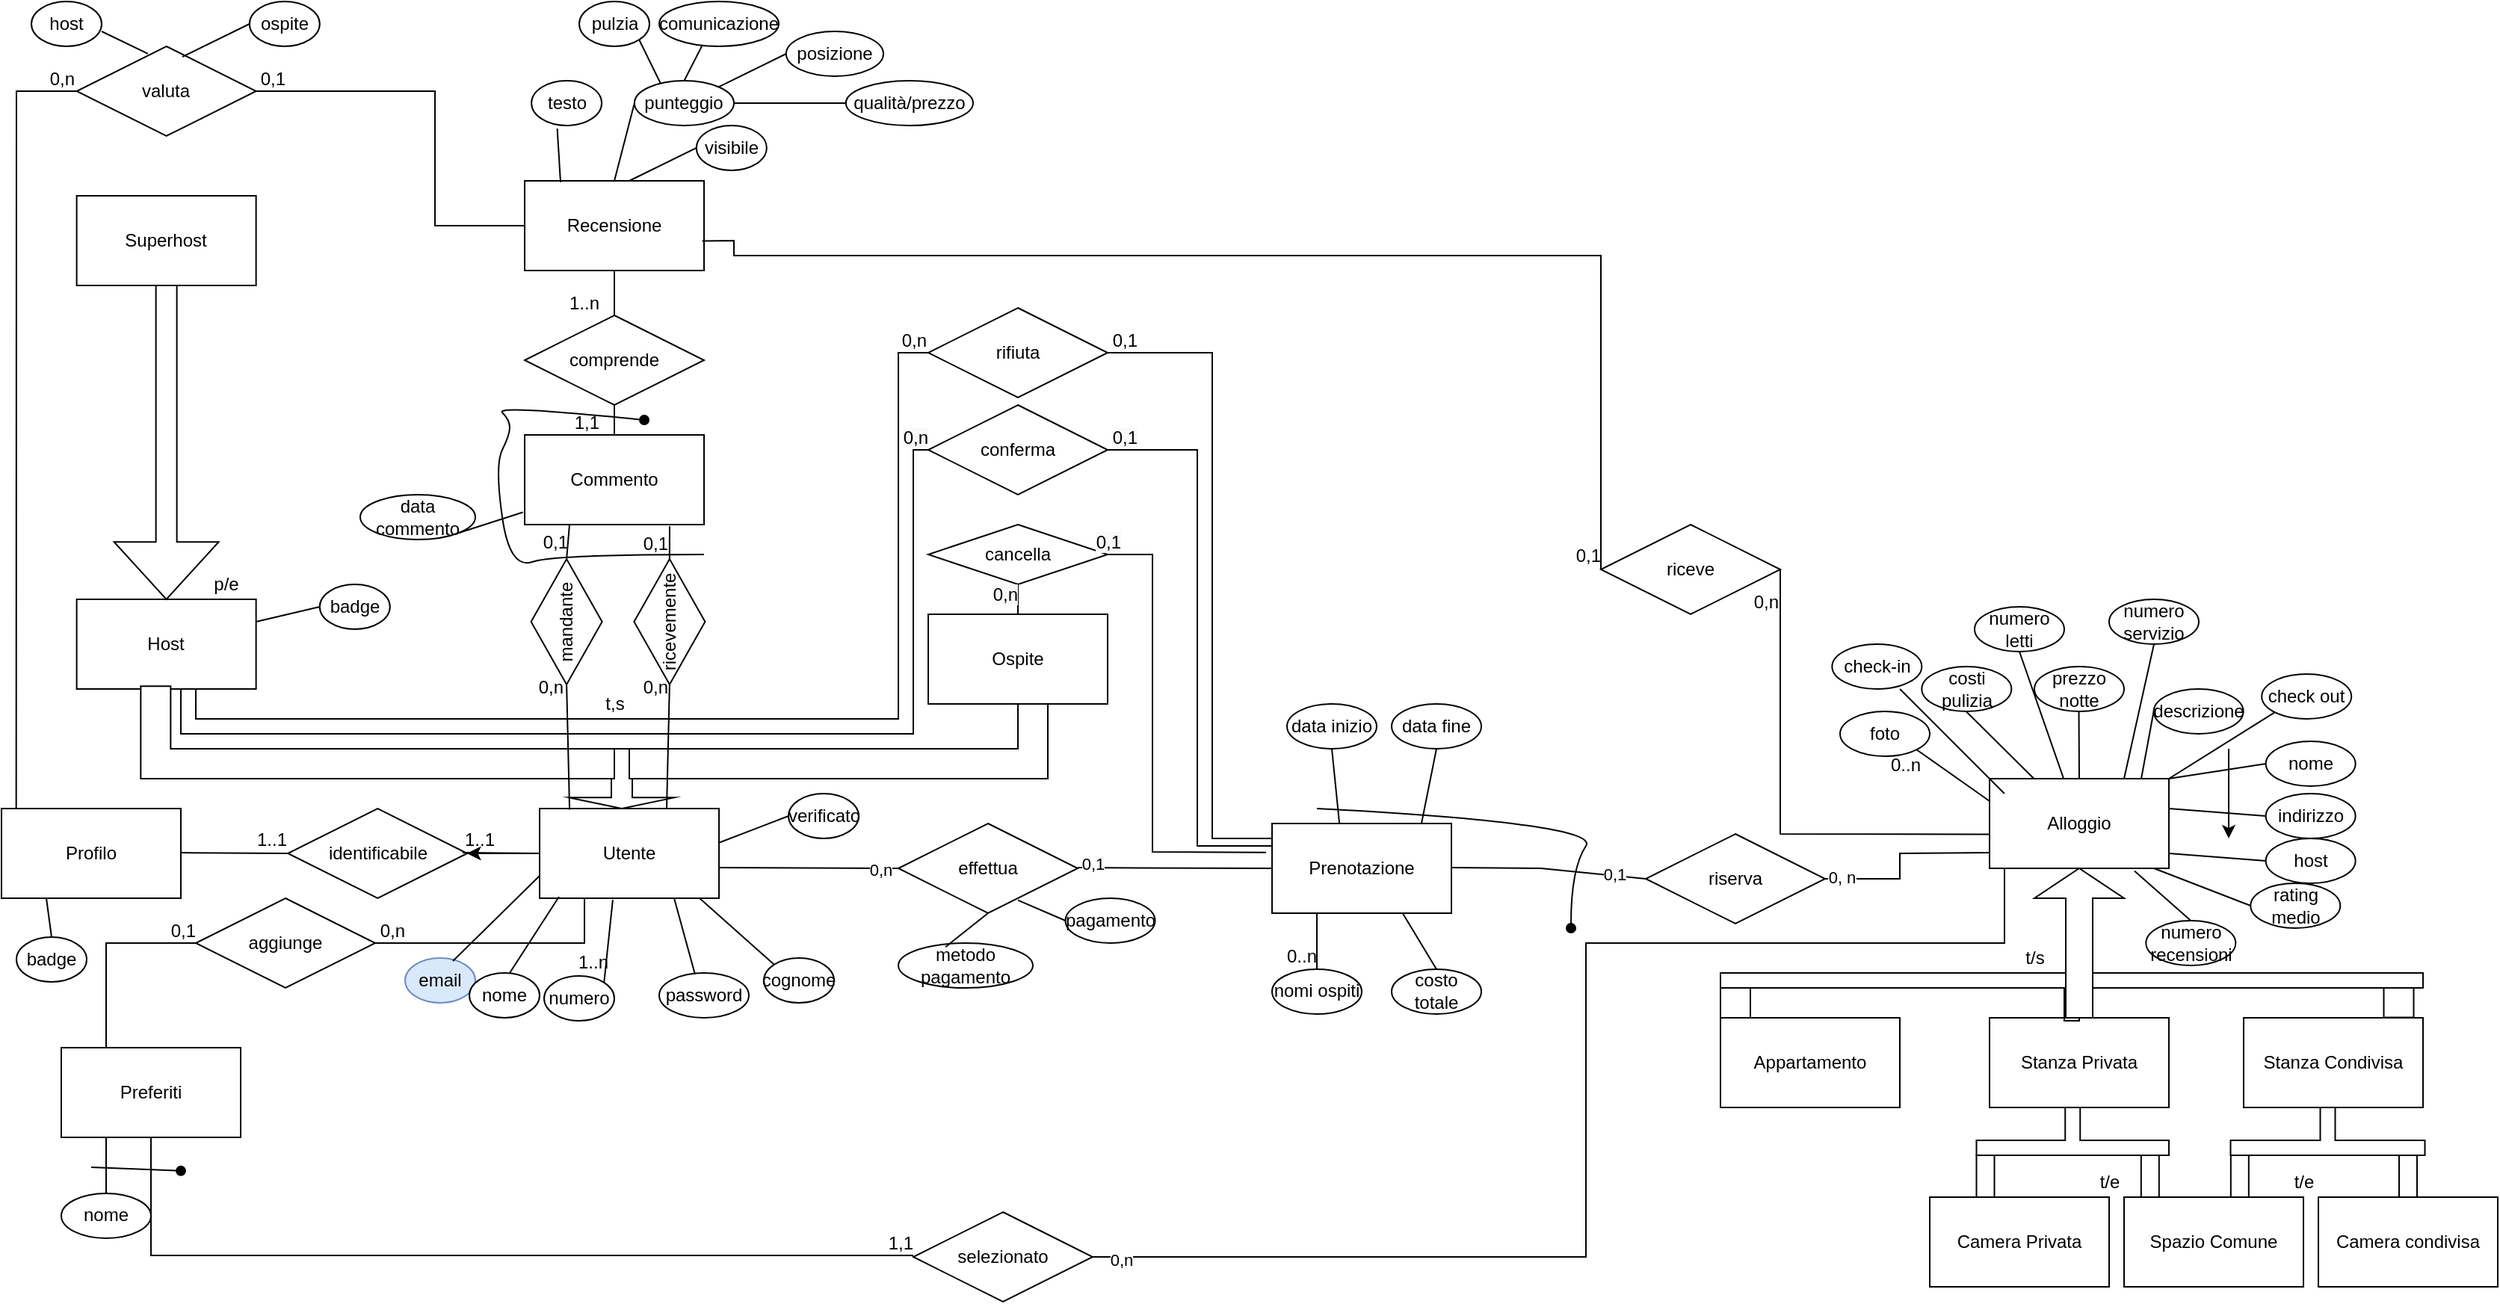 <mxfile version="20.5.3" type="device"><diagram id="R2lEEEUBdFMjLlhIrx00" name="Page-1"><mxGraphModel dx="1554" dy="870" grid="1" gridSize="10" guides="1" tooltips="1" connect="1" arrows="1" fold="1" page="1" pageScale="1" pageWidth="850" pageHeight="1100" math="0" shadow="0" extFonts="Permanent Marker^https://fonts.googleapis.com/css?family=Permanent+Marker"><root><mxCell id="0"/><mxCell id="1" parent="0"/><mxCell id="AVyPvcWmfiNODIjCDEgU-160" value="aggiunge" style="shape=rhombus;perimeter=rhombusPerimeter;whiteSpace=wrap;html=1;align=center;" parent="1" vertex="1"><mxGeometry x="150" y="820" width="120" height="60" as="geometry"/></mxCell><mxCell id="AVyPvcWmfiNODIjCDEgU-39" value="" style="rounded=0;whiteSpace=wrap;html=1;rotation=90;" parent="1" vertex="1"><mxGeometry x="1610" y="876" width="27.5" height="20" as="geometry"/></mxCell><mxCell id="AVyPvcWmfiNODIjCDEgU-11" value="Alloggio" style="rounded=0;whiteSpace=wrap;html=1;" parent="1" vertex="1"><mxGeometry x="1350.0" y="740" width="120" height="60" as="geometry"/></mxCell><mxCell id="AVyPvcWmfiNODIjCDEgU-12" value="Host" style="rounded=0;whiteSpace=wrap;html=1;" parent="1" vertex="1"><mxGeometry x="70.31" y="620" width="120" height="60" as="geometry"/></mxCell><mxCell id="AVyPvcWmfiNODIjCDEgU-14" value="Ospite" style="rounded=0;whiteSpace=wrap;html=1;" parent="1" vertex="1"><mxGeometry x="640" y="630" width="120" height="60" as="geometry"/></mxCell><mxCell id="AVyPvcWmfiNODIjCDEgU-16" value="" style="shape=singleArrow;direction=north;whiteSpace=wrap;html=1;arrowWidth=0.2;arrowSize=0.183;rotation=-180;" parent="1" vertex="1"><mxGeometry x="400" y="720" width="70" height="40" as="geometry"/></mxCell><mxCell id="AVyPvcWmfiNODIjCDEgU-88" value="" style="edgeStyle=orthogonalEdgeStyle;rounded=0;orthogonalLoop=1;jettySize=auto;html=1;" parent="1" source="AVyPvcWmfiNODIjCDEgU-17" target="AVyPvcWmfiNODIjCDEgU-80" edge="1"><mxGeometry relative="1" as="geometry"/></mxCell><mxCell id="AVyPvcWmfiNODIjCDEgU-163" value="" style="edgeStyle=orthogonalEdgeStyle;rounded=0;orthogonalLoop=1;jettySize=auto;html=1;" parent="1" source="AVyPvcWmfiNODIjCDEgU-17" target="AVyPvcWmfiNODIjCDEgU-80" edge="1"><mxGeometry relative="1" as="geometry"/></mxCell><mxCell id="AVyPvcWmfiNODIjCDEgU-17" value="Utente" style="rounded=0;whiteSpace=wrap;html=1;" parent="1" vertex="1"><mxGeometry x="380" y="760" width="120" height="60" as="geometry"/></mxCell><mxCell id="AVyPvcWmfiNODIjCDEgU-19" value="Prenotazione" style="rounded=0;whiteSpace=wrap;html=1;" parent="1" vertex="1"><mxGeometry x="870" y="770" width="120" height="60" as="geometry"/></mxCell><mxCell id="AVyPvcWmfiNODIjCDEgU-21" value="Recensione" style="rounded=0;whiteSpace=wrap;html=1;" parent="1" vertex="1"><mxGeometry x="370" y="340" width="120" height="60" as="geometry"/></mxCell><mxCell id="AVyPvcWmfiNODIjCDEgU-22" value="" style="shape=corner;whiteSpace=wrap;html=1;rotation=-90;" parent="1" vertex="1"><mxGeometry x="240.64" y="550.65" width="61.88" height="316.83" as="geometry"/></mxCell><mxCell id="AVyPvcWmfiNODIjCDEgU-24" value="" style="shape=corner;whiteSpace=wrap;html=1;rotation=-180;" parent="1" vertex="1"><mxGeometry x="440" y="690" width="280" height="50" as="geometry"/></mxCell><mxCell id="AVyPvcWmfiNODIjCDEgU-26" value="Preferiti" style="rounded=0;whiteSpace=wrap;html=1;" parent="1" vertex="1"><mxGeometry x="60" y="920" width="120" height="60" as="geometry"/></mxCell><mxCell id="AVyPvcWmfiNODIjCDEgU-27" value="Profilo" style="rounded=0;whiteSpace=wrap;html=1;" parent="1" vertex="1"><mxGeometry x="20.0" y="760" width="120" height="60" as="geometry"/></mxCell><mxCell id="AVyPvcWmfiNODIjCDEgU-28" value="Appartamento" style="rounded=0;whiteSpace=wrap;html=1;" parent="1" vertex="1"><mxGeometry x="1170" y="900" width="120" height="60" as="geometry"/></mxCell><mxCell id="AVyPvcWmfiNODIjCDEgU-29" value="Stanza Privata" style="rounded=0;whiteSpace=wrap;html=1;" parent="1" vertex="1"><mxGeometry x="1350.0" y="900" width="120" height="60" as="geometry"/></mxCell><mxCell id="AVyPvcWmfiNODIjCDEgU-30" value="Stanza Condivisa" style="rounded=0;whiteSpace=wrap;html=1;" parent="1" vertex="1"><mxGeometry x="1520" y="900" width="120" height="60" as="geometry"/></mxCell><mxCell id="AVyPvcWmfiNODIjCDEgU-35" value="" style="shape=tee;whiteSpace=wrap;html=1;dx=10;dy=10;rotation=0;" parent="1" vertex="1"><mxGeometry x="1170" y="870" width="470" height="32" as="geometry"/></mxCell><mxCell id="AVyPvcWmfiNODIjCDEgU-37" value="" style="shape=singleArrow;direction=south;whiteSpace=wrap;html=1;rotation=-180;" parent="1" vertex="1"><mxGeometry x="1380" y="800" width="60" height="100" as="geometry"/></mxCell><mxCell id="AVyPvcWmfiNODIjCDEgU-38" value="" style="rounded=0;whiteSpace=wrap;html=1;rotation=90;" parent="1" vertex="1"><mxGeometry x="1170" y="880" width="20" height="20" as="geometry"/></mxCell><mxCell id="AVyPvcWmfiNODIjCDEgU-41" value="Superhost" style="rounded=0;whiteSpace=wrap;html=1;" parent="1" vertex="1"><mxGeometry x="70.31" y="350" width="120" height="60" as="geometry"/></mxCell><mxCell id="AVyPvcWmfiNODIjCDEgU-47" value="email" style="ellipse;whiteSpace=wrap;html=1;align=center;fillColor=#dae8fc;strokeColor=#6c8ebf;" parent="1" vertex="1"><mxGeometry x="290" y="860" width="47" height="30" as="geometry"/></mxCell><mxCell id="AVyPvcWmfiNODIjCDEgU-48" value="nome" style="ellipse;whiteSpace=wrap;html=1;align=center;" parent="1" vertex="1"><mxGeometry x="333" y="870" width="47" height="30" as="geometry"/></mxCell><mxCell id="AVyPvcWmfiNODIjCDEgU-49" value="cognome" style="ellipse;whiteSpace=wrap;html=1;align=center;" parent="1" vertex="1"><mxGeometry x="530" y="860" width="47" height="30" as="geometry"/></mxCell><mxCell id="AVyPvcWmfiNODIjCDEgU-50" value="password" style="ellipse;whiteSpace=wrap;html=1;align=center;" parent="1" vertex="1"><mxGeometry x="460" y="870" width="60" height="30" as="geometry"/></mxCell><mxCell id="AVyPvcWmfiNODIjCDEgU-51" value="" style="endArrow=none;html=1;rounded=0;dashPattern=1 2;exitX=0.408;exitY=1.017;exitDx=0;exitDy=0;entryX=1;entryY=0;entryDx=0;entryDy=0;exitPerimeter=0;" parent="1" source="AVyPvcWmfiNODIjCDEgU-17" target="AVyPvcWmfiNODIjCDEgU-53" edge="1"><mxGeometry relative="1" as="geometry"><mxPoint x="480" y="979.09" as="sourcePoint"/><mxPoint x="640" y="979.09" as="targetPoint"/><Array as="points"/></mxGeometry></mxCell><mxCell id="AVyPvcWmfiNODIjCDEgU-52" value="1..n" style="resizable=0;html=1;align=right;verticalAlign=bottom;" parent="AVyPvcWmfiNODIjCDEgU-51" connectable="0" vertex="1"><mxGeometry x="1" relative="1" as="geometry"><mxPoint x="3" y="-5" as="offset"/></mxGeometry></mxCell><mxCell id="AVyPvcWmfiNODIjCDEgU-53" value="numero" style="ellipse;whiteSpace=wrap;html=1;align=center;" parent="1" vertex="1"><mxGeometry x="383" y="872" width="47" height="30" as="geometry"/></mxCell><mxCell id="AVyPvcWmfiNODIjCDEgU-54" value="" style="endArrow=none;html=1;rounded=0;entryX=0;entryY=0.75;entryDx=0;entryDy=0;exitX=0.681;exitY=0.067;exitDx=0;exitDy=0;exitPerimeter=0;" parent="1" source="AVyPvcWmfiNODIjCDEgU-47" target="AVyPvcWmfiNODIjCDEgU-17" edge="1"><mxGeometry relative="1" as="geometry"><mxPoint x="337" y="874.55" as="sourcePoint"/><mxPoint x="380" y="880" as="targetPoint"/><Array as="points"/></mxGeometry></mxCell><mxCell id="AVyPvcWmfiNODIjCDEgU-55" value="" style="endArrow=none;html=1;rounded=0;entryX=0.108;entryY=0.983;entryDx=0;entryDy=0;entryPerimeter=0;" parent="1" target="AVyPvcWmfiNODIjCDEgU-17" edge="1"><mxGeometry relative="1" as="geometry"><mxPoint x="360" y="870" as="sourcePoint"/><mxPoint x="390" y="900" as="targetPoint"/><Array as="points"/></mxGeometry></mxCell><mxCell id="AVyPvcWmfiNODIjCDEgU-56" value="" style="endArrow=none;html=1;rounded=0;entryX=0;entryY=0;entryDx=0;entryDy=0;exitX=0.892;exitY=1;exitDx=0;exitDy=0;exitPerimeter=0;" parent="1" source="AVyPvcWmfiNODIjCDEgU-17" target="AVyPvcWmfiNODIjCDEgU-49" edge="1"><mxGeometry relative="1" as="geometry"><mxPoint x="480" y="886.48" as="sourcePoint"/><mxPoint x="543.853" y="900.004" as="targetPoint"/><Array as="points"/></mxGeometry></mxCell><mxCell id="AVyPvcWmfiNODIjCDEgU-57" value="" style="endArrow=none;html=1;rounded=0;entryX=0.4;entryY=0.033;entryDx=0;entryDy=0;exitX=0.75;exitY=1;exitDx=0;exitDy=0;entryPerimeter=0;" parent="1" source="AVyPvcWmfiNODIjCDEgU-17" target="AVyPvcWmfiNODIjCDEgU-50" edge="1"><mxGeometry relative="1" as="geometry"><mxPoint x="510" y="900" as="sourcePoint"/><mxPoint x="540.0" y="885" as="targetPoint"/><Array as="points"/></mxGeometry></mxCell><mxCell id="AVyPvcWmfiNODIjCDEgU-58" value="verificato" style="ellipse;whiteSpace=wrap;html=1;align=center;" parent="1" vertex="1"><mxGeometry x="546.5" y="750" width="47" height="30" as="geometry"/></mxCell><mxCell id="AVyPvcWmfiNODIjCDEgU-59" value="" style="endArrow=none;html=1;rounded=0;entryX=0;entryY=0.5;entryDx=0;entryDy=0;exitX=1.005;exitY=0.377;exitDx=0;exitDy=0;exitPerimeter=0;" parent="1" source="AVyPvcWmfiNODIjCDEgU-17" target="AVyPvcWmfiNODIjCDEgU-58" edge="1"><mxGeometry relative="1" as="geometry"><mxPoint x="500" y="770" as="sourcePoint"/><mxPoint x="563.853" y="760.004" as="targetPoint"/><Array as="points"/></mxGeometry></mxCell><mxCell id="AVyPvcWmfiNODIjCDEgU-61" value="effettua" style="shape=rhombus;perimeter=rhombusPerimeter;whiteSpace=wrap;html=1;align=center;" parent="1" vertex="1"><mxGeometry x="620" y="770" width="120" height="60" as="geometry"/></mxCell><mxCell id="AVyPvcWmfiNODIjCDEgU-62" value="riserva" style="shape=rhombus;perimeter=rhombusPerimeter;whiteSpace=wrap;html=1;align=center;" parent="1" vertex="1"><mxGeometry x="1120" y="777" width="120" height="60" as="geometry"/></mxCell><mxCell id="AVyPvcWmfiNODIjCDEgU-63" value="pagamento" style="ellipse;whiteSpace=wrap;html=1;align=center;" parent="1" vertex="1"><mxGeometry x="731.76" y="820" width="60" height="30" as="geometry"/></mxCell><mxCell id="AVyPvcWmfiNODIjCDEgU-64" value="" style="endArrow=none;html=1;rounded=0;entryX=0;entryY=0.5;entryDx=0;entryDy=0;exitX=0.852;exitY=0.655;exitDx=0;exitDy=0;exitPerimeter=0;" parent="1" target="AVyPvcWmfiNODIjCDEgU-63" edge="1"><mxGeometry relative="1" as="geometry"><mxPoint x="700.0" y="821.3" as="sourcePoint"/><mxPoint x="754.76" y="800" as="targetPoint"/><Array as="points"/></mxGeometry></mxCell><mxCell id="AVyPvcWmfiNODIjCDEgU-69" value="" style="endArrow=none;html=1;rounded=0;" parent="1" edge="1"><mxGeometry relative="1" as="geometry"><mxPoint x="500" y="799.55" as="sourcePoint"/><mxPoint x="620" y="800" as="targetPoint"/></mxGeometry></mxCell><mxCell id="Gj73CBvljKfEd9_Tc63P-2" value="0,n" style="edgeLabel;html=1;align=center;verticalAlign=middle;resizable=0;points=[];" parent="AVyPvcWmfiNODIjCDEgU-69" vertex="1" connectable="0"><mxGeometry x="0.8" y="-1" relative="1" as="geometry"><mxPoint as="offset"/></mxGeometry></mxCell><mxCell id="AVyPvcWmfiNODIjCDEgU-70" value="" style="endArrow=none;html=1;rounded=0;entryX=0;entryY=0.5;entryDx=0;entryDy=0;" parent="1" target="AVyPvcWmfiNODIjCDEgU-19" edge="1"><mxGeometry relative="1" as="geometry"><mxPoint x="740" y="799.55" as="sourcePoint"/><mxPoint x="860" y="800" as="targetPoint"/></mxGeometry></mxCell><mxCell id="Gj73CBvljKfEd9_Tc63P-1" value="0,1" style="edgeLabel;html=1;align=center;verticalAlign=middle;resizable=0;points=[];" parent="AVyPvcWmfiNODIjCDEgU-70" vertex="1" connectable="0"><mxGeometry x="-0.846" y="3" relative="1" as="geometry"><mxPoint as="offset"/></mxGeometry></mxCell><mxCell id="AVyPvcWmfiNODIjCDEgU-72" value="" style="endArrow=none;html=1;rounded=0;entryX=0;entryY=0.5;entryDx=0;entryDy=0;" parent="1" target="AVyPvcWmfiNODIjCDEgU-62" edge="1"><mxGeometry relative="1" as="geometry"><mxPoint x="990" y="799.55" as="sourcePoint"/><mxPoint x="1120" y="800" as="targetPoint"/><Array as="points"><mxPoint x="1050" y="800"/></Array></mxGeometry></mxCell><mxCell id="Gj73CBvljKfEd9_Tc63P-3" value="0,1" style="edgeLabel;html=1;align=center;verticalAlign=middle;resizable=0;points=[];" parent="AVyPvcWmfiNODIjCDEgU-72" vertex="1" connectable="0"><mxGeometry x="0.675" y="1" relative="1" as="geometry"><mxPoint as="offset"/></mxGeometry></mxCell><mxCell id="AVyPvcWmfiNODIjCDEgU-73" value="" style="endArrow=none;html=1;rounded=0;exitX=1;exitY=0.5;exitDx=0;exitDy=0;" parent="1" source="AVyPvcWmfiNODIjCDEgU-62" edge="1"><mxGeometry relative="1" as="geometry"><mxPoint x="1250" y="789.09" as="sourcePoint"/><mxPoint x="1350" y="789.54" as="targetPoint"/><Array as="points"><mxPoint x="1290" y="807"/><mxPoint x="1290" y="790"/></Array></mxGeometry></mxCell><mxCell id="Gj73CBvljKfEd9_Tc63P-4" value="0, n" style="edgeLabel;html=1;align=center;verticalAlign=middle;resizable=0;points=[];" parent="AVyPvcWmfiNODIjCDEgU-73" vertex="1" connectable="0"><mxGeometry x="-0.827" y="1" relative="1" as="geometry"><mxPoint as="offset"/></mxGeometry></mxCell><mxCell id="AVyPvcWmfiNODIjCDEgU-74" value="" style="shape=tee;whiteSpace=wrap;html=1;dx=10;dy=10;rotation=-180;" parent="1" vertex="1"><mxGeometry x="1341.25" y="960" width="128.75" height="32" as="geometry"/></mxCell><mxCell id="AVyPvcWmfiNODIjCDEgU-75" value="" style="shape=tee;whiteSpace=wrap;html=1;dx=10;dy=10;rotation=-180;" parent="1" vertex="1"><mxGeometry x="1511.25" y="960" width="130" height="32" as="geometry"/></mxCell><mxCell id="AVyPvcWmfiNODIjCDEgU-76" value="" style="rounded=0;whiteSpace=wrap;html=1;rotation=90;" parent="1" vertex="1"><mxGeometry x="1329.84" y="1003.42" width="34.82" height="12" as="geometry"/></mxCell><mxCell id="AVyPvcWmfiNODIjCDEgU-77" value="" style="rounded=0;whiteSpace=wrap;html=1;rotation=90;" parent="1" vertex="1"><mxGeometry x="1440.0" y="1003.42" width="34.82" height="12" as="geometry"/></mxCell><mxCell id="AVyPvcWmfiNODIjCDEgU-78" value="" style="rounded=0;whiteSpace=wrap;html=1;rotation=90;" parent="1" vertex="1"><mxGeometry x="1500" y="1003.42" width="34.82" height="12" as="geometry"/></mxCell><mxCell id="AVyPvcWmfiNODIjCDEgU-79" value="" style="rounded=0;whiteSpace=wrap;html=1;rotation=90;" parent="1" vertex="1"><mxGeometry x="1612.59" y="1003.42" width="34.82" height="12" as="geometry"/></mxCell><mxCell id="AVyPvcWmfiNODIjCDEgU-33" value="Camera condivisa" style="rounded=0;whiteSpace=wrap;html=1;" parent="1" vertex="1"><mxGeometry x="1570" y="1020" width="120" height="60" as="geometry"/></mxCell><mxCell id="AVyPvcWmfiNODIjCDEgU-31" value="Spazio Comune" style="rounded=0;whiteSpace=wrap;html=1;" parent="1" vertex="1"><mxGeometry x="1440" y="1020" width="120" height="60" as="geometry"/></mxCell><mxCell id="AVyPvcWmfiNODIjCDEgU-32" value="Camera Privata" style="rounded=0;whiteSpace=wrap;html=1;" parent="1" vertex="1"><mxGeometry x="1310" y="1020" width="120" height="60" as="geometry"/></mxCell><mxCell id="AVyPvcWmfiNODIjCDEgU-80" value="identificabile" style="shape=rhombus;perimeter=rhombusPerimeter;whiteSpace=wrap;html=1;align=center;" parent="1" vertex="1"><mxGeometry x="211.58" y="760" width="120" height="60" as="geometry"/></mxCell><mxCell id="AVyPvcWmfiNODIjCDEgU-82" value="" style="endArrow=none;html=1;rounded=0;entryX=0;entryY=0.5;entryDx=0;entryDy=0;" parent="1" target="AVyPvcWmfiNODIjCDEgU-80" edge="1"><mxGeometry relative="1" as="geometry"><mxPoint x="140" y="789.55" as="sourcePoint"/><mxPoint x="300" y="789.55" as="targetPoint"/></mxGeometry></mxCell><mxCell id="AVyPvcWmfiNODIjCDEgU-84" value="1..1" style="resizable=0;html=1;align=right;verticalAlign=bottom;" parent="AVyPvcWmfiNODIjCDEgU-82" connectable="0" vertex="1"><mxGeometry x="1" relative="1" as="geometry"/></mxCell><mxCell id="AVyPvcWmfiNODIjCDEgU-85" value="" style="endArrow=none;html=1;rounded=0;" parent="1" edge="1"><mxGeometry relative="1" as="geometry"><mxPoint x="328.42" y="789.55" as="sourcePoint"/><mxPoint x="380" y="790" as="targetPoint"/></mxGeometry></mxCell><mxCell id="AVyPvcWmfiNODIjCDEgU-86" value="1..1" style="resizable=0;html=1;align=left;verticalAlign=bottom;" parent="AVyPvcWmfiNODIjCDEgU-85" connectable="0" vertex="1"><mxGeometry x="-1" relative="1" as="geometry"/></mxCell><mxCell id="AVyPvcWmfiNODIjCDEgU-89" value="indirizzo" style="ellipse;whiteSpace=wrap;html=1;align=center;" parent="1" vertex="1"><mxGeometry x="1534.82" y="750" width="60" height="30" as="geometry"/></mxCell><mxCell id="AVyPvcWmfiNODIjCDEgU-90" value="" style="endArrow=none;html=1;rounded=0;entryX=0;entryY=0.5;entryDx=0;entryDy=0;exitX=1;exitY=0.5;exitDx=0;exitDy=0;" parent="1" target="AVyPvcWmfiNODIjCDEgU-89" edge="1"><mxGeometry relative="1" as="geometry"><mxPoint x="1470" y="760" as="sourcePoint"/><mxPoint x="1544.76" y="700" as="targetPoint"/><Array as="points"/></mxGeometry></mxCell><mxCell id="AVyPvcWmfiNODIjCDEgU-93" value="nome" style="ellipse;whiteSpace=wrap;html=1;align=center;" parent="1" vertex="1"><mxGeometry x="1534.82" y="715" width="60" height="30" as="geometry"/></mxCell><mxCell id="AVyPvcWmfiNODIjCDEgU-94" value="" style="endArrow=none;html=1;rounded=0;entryX=0;entryY=0.5;entryDx=0;entryDy=0;exitX=1;exitY=0.5;exitDx=0;exitDy=0;" parent="1" target="AVyPvcWmfiNODIjCDEgU-93" edge="1"><mxGeometry relative="1" as="geometry"><mxPoint x="1470" y="740" as="sourcePoint"/><mxPoint x="1544.76" y="680" as="targetPoint"/><Array as="points"/></mxGeometry></mxCell><mxCell id="AVyPvcWmfiNODIjCDEgU-95" value="descrizione" style="ellipse;whiteSpace=wrap;html=1;align=center;" parent="1" vertex="1"><mxGeometry x="1459.82" y="680" width="60" height="30" as="geometry"/></mxCell><mxCell id="AVyPvcWmfiNODIjCDEgU-96" value="" style="endArrow=none;html=1;rounded=0;entryX=0;entryY=0.5;entryDx=0;entryDy=0;exitX=0.846;exitY=-0.002;exitDx=0;exitDy=0;exitPerimeter=0;" parent="1" source="AVyPvcWmfiNODIjCDEgU-11" target="AVyPvcWmfiNODIjCDEgU-95" edge="1"><mxGeometry relative="1" as="geometry"><mxPoint x="1395" y="705" as="sourcePoint"/><mxPoint x="1469.76" y="645" as="targetPoint"/><Array as="points"/></mxGeometry></mxCell><mxCell id="AVyPvcWmfiNODIjCDEgU-97" value="prezzo notte" style="ellipse;whiteSpace=wrap;html=1;align=center;" parent="1" vertex="1"><mxGeometry x="1380.0" y="665" width="60" height="30" as="geometry"/></mxCell><mxCell id="AVyPvcWmfiNODIjCDEgU-98" value="" style="endArrow=none;html=1;rounded=0;entryX=0;entryY=0.5;entryDx=0;entryDy=0;exitX=0.5;exitY=0;exitDx=0;exitDy=0;" parent="1" source="AVyPvcWmfiNODIjCDEgU-11" edge="1"><mxGeometry relative="1" as="geometry"><mxPoint x="1401.47" y="740.0" as="sourcePoint"/><mxPoint x="1409.77" y="695.12" as="targetPoint"/><Array as="points"/></mxGeometry></mxCell><mxCell id="AVyPvcWmfiNODIjCDEgU-99" value="costi pulizia" style="ellipse;whiteSpace=wrap;html=1;align=center;" parent="1" vertex="1"><mxGeometry x="1304.66" y="665" width="60" height="30" as="geometry"/></mxCell><mxCell id="AVyPvcWmfiNODIjCDEgU-100" value="" style="endArrow=none;html=1;rounded=0;entryX=0;entryY=0.5;entryDx=0;entryDy=0;" parent="1" source="AVyPvcWmfiNODIjCDEgU-11" edge="1"><mxGeometry relative="1" as="geometry"><mxPoint x="1334.66" y="740" as="sourcePoint"/><mxPoint x="1334.43" y="695.12" as="targetPoint"/><Array as="points"/></mxGeometry></mxCell><mxCell id="AVyPvcWmfiNODIjCDEgU-101" value="foto" style="ellipse;whiteSpace=wrap;html=1;align=center;" parent="1" vertex="1"><mxGeometry x="1250.0" y="695" width="60" height="30" as="geometry"/></mxCell><mxCell id="AVyPvcWmfiNODIjCDEgU-111" value="" style="endArrow=none;html=1;rounded=0;exitX=0;exitY=0.25;exitDx=0;exitDy=0;entryX=1;entryY=1;entryDx=0;entryDy=0;" parent="1" source="AVyPvcWmfiNODIjCDEgU-11" target="AVyPvcWmfiNODIjCDEgU-101" edge="1"><mxGeometry relative="1" as="geometry"><mxPoint x="980" y="860" as="sourcePoint"/><mxPoint x="1310" y="730" as="targetPoint"/></mxGeometry></mxCell><mxCell id="AVyPvcWmfiNODIjCDEgU-112" value="0..n" style="resizable=0;html=1;align=right;verticalAlign=bottom;" parent="AVyPvcWmfiNODIjCDEgU-111" connectable="0" vertex="1"><mxGeometry x="1" relative="1" as="geometry"><mxPoint x="3" y="19" as="offset"/></mxGeometry></mxCell><mxCell id="AVyPvcWmfiNODIjCDEgU-113" value="numero&lt;br&gt;servizio" style="ellipse;whiteSpace=wrap;html=1;align=center;" parent="1" vertex="1"><mxGeometry x="1430.0" y="620" width="60" height="30" as="geometry"/></mxCell><mxCell id="AVyPvcWmfiNODIjCDEgU-114" value="" style="endArrow=none;html=1;rounded=0;entryX=0.5;entryY=1;entryDx=0;entryDy=0;exitX=0.75;exitY=0;exitDx=0;exitDy=0;" parent="1" source="AVyPvcWmfiNODIjCDEgU-11" target="AVyPvcWmfiNODIjCDEgU-113" edge="1"><mxGeometry relative="1" as="geometry"><mxPoint x="1440" y="730" as="sourcePoint"/><mxPoint x="1490" y="655" as="targetPoint"/></mxGeometry></mxCell><mxCell id="AVyPvcWmfiNODIjCDEgU-115" value="" style="resizable=0;html=1;align=right;verticalAlign=bottom;" parent="AVyPvcWmfiNODIjCDEgU-114" connectable="0" vertex="1"><mxGeometry x="1" relative="1" as="geometry"/></mxCell><mxCell id="AVyPvcWmfiNODIjCDEgU-116" value="numero letti" style="ellipse;whiteSpace=wrap;html=1;align=center;" parent="1" vertex="1"><mxGeometry x="1340.0" y="625" width="60" height="30" as="geometry"/></mxCell><mxCell id="AVyPvcWmfiNODIjCDEgU-117" value="" style="endArrow=none;html=1;rounded=0;entryX=0.5;entryY=1;entryDx=0;entryDy=0;" parent="1" source="AVyPvcWmfiNODIjCDEgU-11" target="AVyPvcWmfiNODIjCDEgU-116" edge="1"><mxGeometry relative="1" as="geometry"><mxPoint x="1350" y="745" as="sourcePoint"/><mxPoint x="1400" y="660" as="targetPoint"/></mxGeometry></mxCell><mxCell id="AVyPvcWmfiNODIjCDEgU-118" value="" style="resizable=0;html=1;align=right;verticalAlign=bottom;" parent="AVyPvcWmfiNODIjCDEgU-117" connectable="0" vertex="1"><mxGeometry x="1" relative="1" as="geometry"/></mxCell><mxCell id="AVyPvcWmfiNODIjCDEgU-121" value="check-in" style="ellipse;whiteSpace=wrap;html=1;align=center;" parent="1" vertex="1"><mxGeometry x="1244.66" y="650" width="60" height="30" as="geometry"/></mxCell><mxCell id="AVyPvcWmfiNODIjCDEgU-122" value="" style="endArrow=none;html=1;rounded=0;entryX=0.756;entryY=1;entryDx=0;entryDy=0;exitX=0.083;exitY=0.167;exitDx=0;exitDy=0;exitPerimeter=0;entryPerimeter=0;" parent="1" source="AVyPvcWmfiNODIjCDEgU-11" target="AVyPvcWmfiNODIjCDEgU-121" edge="1"><mxGeometry relative="1" as="geometry"><mxPoint x="1304.225" y="765" as="sourcePoint"/><mxPoint x="1304.66" y="685" as="targetPoint"/></mxGeometry></mxCell><mxCell id="AVyPvcWmfiNODIjCDEgU-123" value="" style="resizable=0;html=1;align=right;verticalAlign=bottom;" parent="AVyPvcWmfiNODIjCDEgU-122" connectable="0" vertex="1"><mxGeometry x="1" relative="1" as="geometry"/></mxCell><mxCell id="AVyPvcWmfiNODIjCDEgU-124" value="check out" style="ellipse;whiteSpace=wrap;html=1;align=center;" parent="1" vertex="1"><mxGeometry x="1532.11" y="670" width="60" height="30" as="geometry"/></mxCell><mxCell id="AVyPvcWmfiNODIjCDEgU-125" value="" style="endArrow=none;html=1;rounded=0;entryX=0;entryY=1;entryDx=0;entryDy=0;exitX=1;exitY=0;exitDx=0;exitDy=0;" parent="1" source="AVyPvcWmfiNODIjCDEgU-11" target="AVyPvcWmfiNODIjCDEgU-124" edge="1"><mxGeometry relative="1" as="geometry"><mxPoint x="1647.41" y="770.02" as="sourcePoint"/><mxPoint x="1592.11" y="705" as="targetPoint"/></mxGeometry></mxCell><mxCell id="AVyPvcWmfiNODIjCDEgU-126" value="" style="resizable=0;html=1;align=right;verticalAlign=bottom;" parent="AVyPvcWmfiNODIjCDEgU-125" connectable="0" vertex="1"><mxGeometry x="1" relative="1" as="geometry"/></mxCell><mxCell id="AVyPvcWmfiNODIjCDEgU-127" value="host" style="ellipse;whiteSpace=wrap;html=1;align=center;" parent="1" vertex="1"><mxGeometry x="1534.82" y="780" width="60" height="30" as="geometry"/></mxCell><mxCell id="AVyPvcWmfiNODIjCDEgU-128" value="" style="endArrow=none;html=1;rounded=0;entryX=0;entryY=0.5;entryDx=0;entryDy=0;exitX=1;exitY=0.5;exitDx=0;exitDy=0;" parent="1" target="AVyPvcWmfiNODIjCDEgU-127" edge="1"><mxGeometry relative="1" as="geometry"><mxPoint x="1470" y="790" as="sourcePoint"/><mxPoint x="1544.76" y="730" as="targetPoint"/><Array as="points"/></mxGeometry></mxCell><mxCell id="AVyPvcWmfiNODIjCDEgU-131" value="rating medio" style="ellipse;whiteSpace=wrap;html=1;align=center;" parent="1" vertex="1"><mxGeometry x="1524.64" y="810" width="60" height="30" as="geometry"/></mxCell><mxCell id="AVyPvcWmfiNODIjCDEgU-132" value="" style="endArrow=none;html=1;rounded=0;entryX=0;entryY=0.5;entryDx=0;entryDy=0;" parent="1" target="AVyPvcWmfiNODIjCDEgU-131" edge="1"><mxGeometry relative="1" as="geometry"><mxPoint x="1460" y="800" as="sourcePoint"/><mxPoint x="1534.58" y="760" as="targetPoint"/><Array as="points"/></mxGeometry></mxCell><mxCell id="AVyPvcWmfiNODIjCDEgU-133" value="numero recensioni" style="ellipse;whiteSpace=wrap;html=1;align=center;" parent="1" vertex="1"><mxGeometry x="1454.66" y="835" width="60" height="30" as="geometry"/></mxCell><mxCell id="AVyPvcWmfiNODIjCDEgU-134" value="" style="endArrow=none;html=1;rounded=0;entryX=0.5;entryY=0;entryDx=0;entryDy=0;exitX=0.808;exitY=1.029;exitDx=0;exitDy=0;exitPerimeter=0;" parent="1" source="AVyPvcWmfiNODIjCDEgU-11" target="AVyPvcWmfiNODIjCDEgU-133" edge="1"><mxGeometry relative="1" as="geometry"><mxPoint x="1560" y="825" as="sourcePoint"/><mxPoint x="1484.43" y="865.12" as="targetPoint"/><Array as="points"/></mxGeometry></mxCell><mxCell id="AVyPvcWmfiNODIjCDEgU-137" value="data inizio" style="ellipse;whiteSpace=wrap;html=1;align=center;" parent="1" vertex="1"><mxGeometry x="880.0" y="690" width="60" height="30" as="geometry"/></mxCell><mxCell id="AVyPvcWmfiNODIjCDEgU-138" value="" style="endArrow=none;html=1;rounded=0;entryX=0.5;entryY=1;entryDx=0;entryDy=0;" parent="1" target="AVyPvcWmfiNODIjCDEgU-137" edge="1"><mxGeometry relative="1" as="geometry"><mxPoint x="915.064" y="770" as="sourcePoint"/><mxPoint x="869.77" y="725.12" as="targetPoint"/><Array as="points"/></mxGeometry></mxCell><mxCell id="AVyPvcWmfiNODIjCDEgU-139" value="data fine" style="ellipse;whiteSpace=wrap;html=1;align=center;" parent="1" vertex="1"><mxGeometry x="950.0" y="690" width="60" height="30" as="geometry"/></mxCell><mxCell id="AVyPvcWmfiNODIjCDEgU-140" value="" style="endArrow=none;html=1;rounded=0;entryX=0.5;entryY=1;entryDx=0;entryDy=0;exitX=0.833;exitY=0;exitDx=0;exitDy=0;exitPerimeter=0;" parent="1" source="AVyPvcWmfiNODIjCDEgU-19" target="AVyPvcWmfiNODIjCDEgU-139" edge="1"><mxGeometry relative="1" as="geometry"><mxPoint x="985.064" y="770" as="sourcePoint"/><mxPoint x="939.77" y="725.12" as="targetPoint"/><Array as="points"/></mxGeometry></mxCell><mxCell id="AVyPvcWmfiNODIjCDEgU-146" value="" style="endArrow=none;html=1;rounded=0;exitX=0.25;exitY=1;exitDx=0;exitDy=0;" parent="1" source="AVyPvcWmfiNODIjCDEgU-19" edge="1"><mxGeometry relative="1" as="geometry"><mxPoint x="940" y="892.48" as="sourcePoint"/><mxPoint x="900" y="867.48" as="targetPoint"/></mxGeometry></mxCell><mxCell id="AVyPvcWmfiNODIjCDEgU-147" value="0..n" style="resizable=0;html=1;align=right;verticalAlign=bottom;" parent="AVyPvcWmfiNODIjCDEgU-146" connectable="0" vertex="1"><mxGeometry x="1" relative="1" as="geometry"/></mxCell><mxCell id="AVyPvcWmfiNODIjCDEgU-148" value="nomi ospiti" style="ellipse;whiteSpace=wrap;html=1;align=center;" parent="1" vertex="1"><mxGeometry x="870.0" y="867.48" width="60" height="30" as="geometry"/></mxCell><mxCell id="AVyPvcWmfiNODIjCDEgU-149" value="costo totale" style="ellipse;whiteSpace=wrap;html=1;align=center;" parent="1" vertex="1"><mxGeometry x="950.0" y="867.48" width="60" height="30" as="geometry"/></mxCell><mxCell id="AVyPvcWmfiNODIjCDEgU-150" value="" style="endArrow=none;html=1;rounded=0;entryX=0;entryY=0.5;entryDx=0;entryDy=0;exitX=0.5;exitY=0;exitDx=0;exitDy=0;" parent="1" source="AVyPvcWmfiNODIjCDEgU-149" edge="1"><mxGeometry relative="1" as="geometry"><mxPoint x="1002.644" y="874.88" as="sourcePoint"/><mxPoint x="957.35" y="830.0" as="targetPoint"/><Array as="points"/></mxGeometry></mxCell><mxCell id="AVyPvcWmfiNODIjCDEgU-156" value="metodo pagamento" style="ellipse;whiteSpace=wrap;html=1;align=center;" parent="1" vertex="1"><mxGeometry x="620" y="850" width="90" height="30" as="geometry"/></mxCell><mxCell id="AVyPvcWmfiNODIjCDEgU-157" value="" style="endArrow=none;html=1;rounded=0;entryX=0.351;entryY=0.086;entryDx=0;entryDy=0;exitX=0.5;exitY=1;exitDx=0;exitDy=0;entryPerimeter=0;" parent="1" source="AVyPvcWmfiNODIjCDEgU-61" target="AVyPvcWmfiNODIjCDEgU-156" edge="1"><mxGeometry relative="1" as="geometry"><mxPoint x="720" y="840" as="sourcePoint"/><mxPoint x="741.76" y="845" as="targetPoint"/><Array as="points"/></mxGeometry></mxCell><mxCell id="AVyPvcWmfiNODIjCDEgU-158" value="" style="endArrow=none;html=1;rounded=0;exitX=0.25;exitY=1;exitDx=0;exitDy=0;" parent="1" source="AVyPvcWmfiNODIjCDEgU-17" edge="1"><mxGeometry relative="1" as="geometry"><mxPoint x="410" y="850" as="sourcePoint"/><mxPoint x="270" y="850" as="targetPoint"/><Array as="points"><mxPoint x="410" y="850"/></Array></mxGeometry></mxCell><mxCell id="AVyPvcWmfiNODIjCDEgU-159" value="0,n" style="resizable=0;html=1;align=right;verticalAlign=bottom;" parent="AVyPvcWmfiNODIjCDEgU-158" connectable="0" vertex="1"><mxGeometry x="1" relative="1" as="geometry"><mxPoint x="20" as="offset"/></mxGeometry></mxCell><mxCell id="AVyPvcWmfiNODIjCDEgU-161" value="" style="endArrow=none;html=1;rounded=0;entryX=0;entryY=0.5;entryDx=0;entryDy=0;exitX=0.25;exitY=0;exitDx=0;exitDy=0;" parent="1" source="AVyPvcWmfiNODIjCDEgU-26" target="AVyPvcWmfiNODIjCDEgU-160" edge="1"><mxGeometry relative="1" as="geometry"><mxPoint x="120" y="900" as="sourcePoint"/><mxPoint x="280" y="900" as="targetPoint"/><Array as="points"><mxPoint x="90" y="850"/></Array></mxGeometry></mxCell><mxCell id="AVyPvcWmfiNODIjCDEgU-162" value="0,1" style="resizable=0;html=1;align=right;verticalAlign=bottom;" parent="AVyPvcWmfiNODIjCDEgU-161" connectable="0" vertex="1"><mxGeometry x="1" relative="1" as="geometry"/></mxCell><mxCell id="AVyPvcWmfiNODIjCDEgU-166" value="riceve" style="shape=rhombus;perimeter=rhombusPerimeter;whiteSpace=wrap;html=1;align=center;fontStyle=0;fillColor=default;" parent="1" vertex="1"><mxGeometry x="1090" y="570" width="120" height="60" as="geometry"/></mxCell><mxCell id="AVyPvcWmfiNODIjCDEgU-168" value="" style="endArrow=none;html=1;rounded=0;" parent="1" edge="1"><mxGeometry relative="1" as="geometry"><mxPoint x="750" y="1060" as="sourcePoint"/><mxPoint x="1360" y="799.54" as="targetPoint"/><Array as="points"><mxPoint x="1080" y="1060"/><mxPoint x="1080" y="850"/><mxPoint x="1300" y="850"/><mxPoint x="1360" y="850"/></Array></mxGeometry></mxCell><mxCell id="AVyPvcWmfiNODIjCDEgU-170" value="0,n" style="edgeLabel;html=1;align=center;verticalAlign=middle;resizable=0;points=[];" parent="AVyPvcWmfiNODIjCDEgU-168" vertex="1" connectable="0"><mxGeometry x="-0.96" y="-2" relative="1" as="geometry"><mxPoint x="1" as="offset"/></mxGeometry></mxCell><mxCell id="AVyPvcWmfiNODIjCDEgU-169" value="selezionato" style="shape=rhombus;perimeter=rhombusPerimeter;whiteSpace=wrap;html=1;align=center;" parent="1" vertex="1"><mxGeometry x="630" y="1030" width="120" height="60" as="geometry"/></mxCell><mxCell id="AVyPvcWmfiNODIjCDEgU-171" value="" style="endArrow=none;html=1;rounded=0;exitX=0.5;exitY=1;exitDx=0;exitDy=0;" parent="1" source="AVyPvcWmfiNODIjCDEgU-26" edge="1"><mxGeometry relative="1" as="geometry"><mxPoint x="100" y="990" as="sourcePoint"/><mxPoint x="630" y="1059" as="targetPoint"/><Array as="points"><mxPoint x="120" y="1059"/></Array></mxGeometry></mxCell><mxCell id="AVyPvcWmfiNODIjCDEgU-172" value="1,1" style="resizable=0;html=1;align=right;verticalAlign=bottom;" parent="AVyPvcWmfiNODIjCDEgU-171" connectable="0" vertex="1"><mxGeometry x="1" relative="1" as="geometry"/></mxCell><mxCell id="AVyPvcWmfiNODIjCDEgU-175" value="badge" style="ellipse;whiteSpace=wrap;html=1;align=center;" parent="1" vertex="1"><mxGeometry x="232.9" y="610" width="47" height="30" as="geometry"/></mxCell><mxCell id="AVyPvcWmfiNODIjCDEgU-176" value="conferma" style="shape=rhombus;perimeter=rhombusPerimeter;whiteSpace=wrap;html=1;align=center;" parent="1" vertex="1"><mxGeometry x="640" y="490" width="120" height="60" as="geometry"/></mxCell><mxCell id="AVyPvcWmfiNODIjCDEgU-178" value="" style="endArrow=none;html=1;rounded=0;entryX=1;entryY=0.5;entryDx=0;entryDy=0;exitX=0;exitY=0.25;exitDx=0;exitDy=0;" parent="1" source="AVyPvcWmfiNODIjCDEgU-19" target="AVyPvcWmfiNODIjCDEgU-176" edge="1"><mxGeometry relative="1" as="geometry"><mxPoint x="820" y="740" as="sourcePoint"/><mxPoint x="750" y="850" as="targetPoint"/><Array as="points"><mxPoint x="820" y="785"/><mxPoint x="820" y="520"/></Array></mxGeometry></mxCell><mxCell id="AVyPvcWmfiNODIjCDEgU-179" value="&lt;meta charset=&quot;utf-8&quot;&gt;&lt;span style=&quot;color: rgb(0, 0, 0); font-family: Helvetica; font-size: 12px; font-style: normal; font-variant-ligatures: normal; font-variant-caps: normal; font-weight: 400; letter-spacing: normal; orphans: 2; text-align: right; text-indent: 0px; text-transform: none; widows: 2; word-spacing: 0px; -webkit-text-stroke-width: 0px; background-color: rgb(248, 249, 250); text-decoration-thickness: initial; text-decoration-style: initial; text-decoration-color: initial; float: none; display: inline !important;&quot;&gt;0,1&lt;/span&gt;" style="resizable=0;html=1;align=right;verticalAlign=bottom;" parent="AVyPvcWmfiNODIjCDEgU-178" connectable="0" vertex="1"><mxGeometry x="1" relative="1" as="geometry"><mxPoint x="20" as="offset"/></mxGeometry></mxCell><mxCell id="AVyPvcWmfiNODIjCDEgU-180" value="rifiuta" style="shape=rhombus;perimeter=rhombusPerimeter;whiteSpace=wrap;html=1;align=center;" parent="1" vertex="1"><mxGeometry x="640" y="425" width="120" height="60" as="geometry"/></mxCell><mxCell id="AVyPvcWmfiNODIjCDEgU-181" value="" style="endArrow=none;html=1;rounded=0;entryX=1;entryY=0.5;entryDx=0;entryDy=0;" parent="1" target="AVyPvcWmfiNODIjCDEgU-180" edge="1"><mxGeometry relative="1" as="geometry"><mxPoint x="870" y="780" as="sourcePoint"/><mxPoint x="750" y="785" as="targetPoint"/><Array as="points"><mxPoint x="830" y="780"/><mxPoint x="830" y="455"/></Array></mxGeometry></mxCell><mxCell id="AVyPvcWmfiNODIjCDEgU-182" value="0,1" style="resizable=0;html=1;align=right;verticalAlign=bottom;" parent="AVyPvcWmfiNODIjCDEgU-181" connectable="0" vertex="1"><mxGeometry x="1" relative="1" as="geometry"><mxPoint x="20" as="offset"/></mxGeometry></mxCell><mxCell id="AVyPvcWmfiNODIjCDEgU-183" value="" style="endArrow=none;html=1;rounded=0;entryX=0;entryY=0.5;entryDx=0;entryDy=0;" parent="1" target="AVyPvcWmfiNODIjCDEgU-176" edge="1"><mxGeometry relative="1" as="geometry"><mxPoint x="140" y="680" as="sourcePoint"/><mxPoint x="630" y="520" as="targetPoint"/><Array as="points"><mxPoint x="140" y="710"/><mxPoint x="630" y="710"/><mxPoint x="630" y="520"/></Array></mxGeometry></mxCell><mxCell id="AVyPvcWmfiNODIjCDEgU-184" value="&lt;meta charset=&quot;utf-8&quot;&gt;&lt;span style=&quot;color: rgb(0, 0, 0); font-family: Helvetica; font-size: 12px; font-style: normal; font-variant-ligatures: normal; font-variant-caps: normal; font-weight: 400; letter-spacing: normal; orphans: 2; text-align: right; text-indent: 0px; text-transform: none; widows: 2; word-spacing: 0px; -webkit-text-stroke-width: 0px; background-color: rgb(248, 249, 250); text-decoration-thickness: initial; text-decoration-style: initial; text-decoration-color: initial; float: none; display: inline !important;&quot;&gt;0,n&lt;/span&gt;" style="resizable=0;html=1;align=right;verticalAlign=bottom;" parent="AVyPvcWmfiNODIjCDEgU-183" connectable="0" vertex="1"><mxGeometry x="1" relative="1" as="geometry"/></mxCell><mxCell id="AVyPvcWmfiNODIjCDEgU-185" value="" style="endArrow=none;html=1;rounded=0;entryX=0;entryY=0.5;entryDx=0;entryDy=0;exitX=0.664;exitY=1;exitDx=0;exitDy=0;exitPerimeter=0;" parent="1" source="AVyPvcWmfiNODIjCDEgU-12" target="AVyPvcWmfiNODIjCDEgU-180" edge="1"><mxGeometry relative="1" as="geometry"><mxPoint x="180" y="680" as="sourcePoint"/><mxPoint x="610" y="460" as="targetPoint"/><Array as="points"><mxPoint x="150" y="700"/><mxPoint x="620" y="700"/><mxPoint x="620" y="455"/></Array></mxGeometry></mxCell><mxCell id="AVyPvcWmfiNODIjCDEgU-186" value="0,n" style="resizable=0;html=1;align=right;verticalAlign=bottom;" parent="AVyPvcWmfiNODIjCDEgU-185" connectable="0" vertex="1"><mxGeometry x="1" relative="1" as="geometry"/></mxCell><mxCell id="AVyPvcWmfiNODIjCDEgU-187" value="cancella" style="shape=rhombus;perimeter=rhombusPerimeter;whiteSpace=wrap;html=1;align=center;" parent="1" vertex="1"><mxGeometry x="640" y="570" width="120" height="40" as="geometry"/></mxCell><mxCell id="AVyPvcWmfiNODIjCDEgU-191" value="" style="endArrow=none;html=1;rounded=0;entryX=0.5;entryY=1;entryDx=0;entryDy=0;" parent="1" source="AVyPvcWmfiNODIjCDEgU-14" target="AVyPvcWmfiNODIjCDEgU-187" edge="1"><mxGeometry relative="1" as="geometry"><mxPoint x="650" y="730" as="sourcePoint"/><mxPoint x="810" y="730" as="targetPoint"/></mxGeometry></mxCell><mxCell id="AVyPvcWmfiNODIjCDEgU-192" value="&lt;meta charset=&quot;utf-8&quot;&gt;&lt;span style=&quot;color: rgb(0, 0, 0); font-family: Helvetica; font-size: 12px; font-style: normal; font-variant-ligatures: normal; font-variant-caps: normal; font-weight: 400; letter-spacing: normal; orphans: 2; text-align: right; text-indent: 0px; text-transform: none; widows: 2; word-spacing: 0px; -webkit-text-stroke-width: 0px; background-color: rgb(248, 249, 250); text-decoration-thickness: initial; text-decoration-style: initial; text-decoration-color: initial; float: none; display: inline !important;&quot;&gt;0,n&lt;/span&gt;" style="resizable=0;html=1;align=right;verticalAlign=bottom;" parent="AVyPvcWmfiNODIjCDEgU-191" connectable="0" vertex="1"><mxGeometry x="1" relative="1" as="geometry"><mxPoint y="15" as="offset"/></mxGeometry></mxCell><mxCell id="AVyPvcWmfiNODIjCDEgU-193" value="" style="endArrow=none;html=1;rounded=0;exitX=1;exitY=0.5;exitDx=0;exitDy=0;entryX=-0.033;entryY=0.322;entryDx=0;entryDy=0;entryPerimeter=0;" parent="1" source="AVyPvcWmfiNODIjCDEgU-187" target="AVyPvcWmfiNODIjCDEgU-19" edge="1"><mxGeometry relative="1" as="geometry"><mxPoint x="760" y="590" as="sourcePoint"/><mxPoint x="790" y="770" as="targetPoint"/><Array as="points"><mxPoint x="790" y="590"/><mxPoint x="790" y="789"/></Array></mxGeometry></mxCell><mxCell id="AVyPvcWmfiNODIjCDEgU-194" value="&lt;meta charset=&quot;utf-8&quot;&gt;&lt;span style=&quot;color: rgb(0, 0, 0); font-family: Helvetica; font-size: 12px; font-style: normal; font-variant-ligatures: normal; font-variant-caps: normal; font-weight: 400; letter-spacing: normal; orphans: 2; text-align: right; text-indent: 0px; text-transform: none; widows: 2; word-spacing: 0px; -webkit-text-stroke-width: 0px; background-color: rgb(248, 249, 250); text-decoration-thickness: initial; text-decoration-style: initial; text-decoration-color: initial; float: none; display: inline !important;&quot;&gt;0,1&lt;/span&gt;" style="resizable=0;html=1;align=right;verticalAlign=bottom;" parent="AVyPvcWmfiNODIjCDEgU-193" connectable="0" vertex="1"><mxGeometry x="1" relative="1" as="geometry"><mxPoint x="-96" y="-199" as="offset"/></mxGeometry></mxCell><mxCell id="AVyPvcWmfiNODIjCDEgU-195" value="valuta" style="shape=rhombus;perimeter=rhombusPerimeter;whiteSpace=wrap;html=1;align=center;" parent="1" vertex="1"><mxGeometry x="70.31" y="250" width="120" height="60" as="geometry"/></mxCell><mxCell id="AVyPvcWmfiNODIjCDEgU-196" value="" style="endArrow=none;html=1;rounded=0;entryX=1;entryY=0.5;entryDx=0;entryDy=0;exitX=0;exitY=0.5;exitDx=0;exitDy=0;" parent="1" source="AVyPvcWmfiNODIjCDEgU-21" target="AVyPvcWmfiNODIjCDEgU-195" edge="1"><mxGeometry relative="1" as="geometry"><mxPoint x="310" y="280" as="sourcePoint"/><mxPoint x="470" y="280" as="targetPoint"/><Array as="points"><mxPoint x="310" y="370"/><mxPoint x="310" y="280"/></Array></mxGeometry></mxCell><mxCell id="AVyPvcWmfiNODIjCDEgU-197" value="0,1" style="resizable=0;html=1;align=right;verticalAlign=bottom;" parent="AVyPvcWmfiNODIjCDEgU-196" connectable="0" vertex="1"><mxGeometry x="1" relative="1" as="geometry"><mxPoint x="20" as="offset"/></mxGeometry></mxCell><mxCell id="AVyPvcWmfiNODIjCDEgU-198" value="" style="endArrow=none;html=1;rounded=0;exitX=0.082;exitY=-0.008;exitDx=0;exitDy=0;exitPerimeter=0;" parent="1" source="AVyPvcWmfiNODIjCDEgU-27" edge="1"><mxGeometry relative="1" as="geometry"><mxPoint x="30" y="750" as="sourcePoint"/><mxPoint x="70" y="280" as="targetPoint"/><Array as="points"><mxPoint x="30" y="280"/></Array></mxGeometry></mxCell><mxCell id="AVyPvcWmfiNODIjCDEgU-199" value="0,n" style="resizable=0;html=1;align=right;verticalAlign=bottom;" parent="AVyPvcWmfiNODIjCDEgU-198" connectable="0" vertex="1"><mxGeometry x="1" relative="1" as="geometry"/></mxCell><mxCell id="fkJaImuDUojoxg7JcoZI-1" value="comprende" style="shape=rhombus;perimeter=rhombusPerimeter;whiteSpace=wrap;html=1;align=center;" parent="1" vertex="1"><mxGeometry x="370" y="430" width="120" height="60" as="geometry"/></mxCell><mxCell id="fkJaImuDUojoxg7JcoZI-2" value="ospite" style="ellipse;whiteSpace=wrap;html=1;align=center;" parent="1" vertex="1"><mxGeometry x="185.9" y="220" width="47" height="30" as="geometry"/></mxCell><mxCell id="fkJaImuDUojoxg7JcoZI-3" value="" style="endArrow=none;html=1;rounded=0;entryX=0;entryY=0.5;entryDx=0;entryDy=0;exitX=0.589;exitY=0.117;exitDx=0;exitDy=0;exitPerimeter=0;" parent="1" source="AVyPvcWmfiNODIjCDEgU-195" target="fkJaImuDUojoxg7JcoZI-2" edge="1"><mxGeometry relative="1" as="geometry"><mxPoint x="140.0" y="252.62" as="sourcePoint"/><mxPoint x="203.253" y="230.004" as="targetPoint"/><Array as="points"/></mxGeometry></mxCell><mxCell id="fkJaImuDUojoxg7JcoZI-4" value="host" style="ellipse;whiteSpace=wrap;html=1;align=center;" parent="1" vertex="1"><mxGeometry x="40.0" y="220" width="47" height="30" as="geometry"/></mxCell><mxCell id="fkJaImuDUojoxg7JcoZI-5" value="" style="endArrow=none;html=1;rounded=0;exitX=0.397;exitY=0.083;exitDx=0;exitDy=0;exitPerimeter=0;" parent="1" source="AVyPvcWmfiNODIjCDEgU-195" edge="1"><mxGeometry relative="1" as="geometry"><mxPoint x="137" y="262.62" as="sourcePoint"/><mxPoint x="87" y="240" as="targetPoint"/><Array as="points"/></mxGeometry></mxCell><mxCell id="fkJaImuDUojoxg7JcoZI-6" value="visibile" style="ellipse;whiteSpace=wrap;html=1;align=center;" parent="1" vertex="1"><mxGeometry x="484.91" y="302.98" width="47" height="30" as="geometry"/></mxCell><mxCell id="fkJaImuDUojoxg7JcoZI-7" value="" style="endArrow=none;html=1;rounded=0;entryX=0;entryY=0.5;entryDx=0;entryDy=0;exitX=0.589;exitY=0.117;exitDx=0;exitDy=0;exitPerimeter=0;" parent="1" target="fkJaImuDUojoxg7JcoZI-6" edge="1"><mxGeometry relative="1" as="geometry"><mxPoint x="440" y="340" as="sourcePoint"/><mxPoint x="502.263" y="312.984" as="targetPoint"/><Array as="points"/></mxGeometry></mxCell><mxCell id="fkJaImuDUojoxg7JcoZI-13" value="" style="endArrow=none;html=1;rounded=0;entryX=0.5;entryY=1;entryDx=0;entryDy=0;startArrow=none;" parent="1" source="AVyPvcWmfiNODIjCDEgU-25" target="fkJaImuDUojoxg7JcoZI-1" edge="1"><mxGeometry relative="1" as="geometry"><mxPoint x="430" y="580" as="sourcePoint"/><mxPoint x="429.5" y="540" as="targetPoint"/></mxGeometry></mxCell><mxCell id="fkJaImuDUojoxg7JcoZI-14" value="1,1" style="resizable=0;html=1;align=right;verticalAlign=bottom;" parent="fkJaImuDUojoxg7JcoZI-13" connectable="0" vertex="1"><mxGeometry x="1" relative="1" as="geometry"><mxPoint x="-10" y="20" as="offset"/></mxGeometry></mxCell><mxCell id="fkJaImuDUojoxg7JcoZI-15" value="" style="endArrow=none;html=1;rounded=0;exitX=0.5;exitY=1;exitDx=0;exitDy=0;entryX=0.5;entryY=0;entryDx=0;entryDy=0;" parent="1" source="AVyPvcWmfiNODIjCDEgU-21" target="fkJaImuDUojoxg7JcoZI-1" edge="1"><mxGeometry relative="1" as="geometry"><mxPoint x="460" y="440" as="sourcePoint"/><mxPoint x="620" y="440" as="targetPoint"/></mxGeometry></mxCell><mxCell id="fkJaImuDUojoxg7JcoZI-16" value="1..n" style="resizable=0;html=1;align=right;verticalAlign=bottom;" parent="fkJaImuDUojoxg7JcoZI-15" connectable="0" vertex="1"><mxGeometry x="1" relative="1" as="geometry"><mxPoint x="-10" as="offset"/></mxGeometry></mxCell><mxCell id="AVyPvcWmfiNODIjCDEgU-25" value="Commento" style="rounded=0;whiteSpace=wrap;html=1;" parent="1" vertex="1"><mxGeometry x="370" y="510" width="120" height="60" as="geometry"/></mxCell><mxCell id="fkJaImuDUojoxg7JcoZI-19" value="ricevemente" style="shape=rhombus;perimeter=rhombusPerimeter;whiteSpace=wrap;html=1;align=center;rotation=-90;" parent="1" vertex="1"><mxGeometry x="425" y="611.25" width="83.9" height="47.5" as="geometry"/></mxCell><mxCell id="fkJaImuDUojoxg7JcoZI-20" value="mandante" style="shape=rhombus;perimeter=rhombusPerimeter;whiteSpace=wrap;html=1;align=center;rotation=-90;" parent="1" vertex="1"><mxGeometry x="356.1" y="611.25" width="83.9" height="47.5" as="geometry"/></mxCell><mxCell id="fkJaImuDUojoxg7JcoZI-23" value="" style="endArrow=none;html=1;rounded=0;exitX=1;exitY=0.5;exitDx=0;exitDy=0;entryX=0.25;entryY=1;entryDx=0;entryDy=0;" parent="1" source="fkJaImuDUojoxg7JcoZI-20" target="AVyPvcWmfiNODIjCDEgU-25" edge="1"><mxGeometry relative="1" as="geometry"><mxPoint x="371.91" y="599.5" as="sourcePoint"/><mxPoint x="402" y="570" as="targetPoint"/></mxGeometry></mxCell><mxCell id="fkJaImuDUojoxg7JcoZI-24" value="0,1" style="resizable=0;html=1;align=right;verticalAlign=bottom;" parent="fkJaImuDUojoxg7JcoZI-23" connectable="0" vertex="1"><mxGeometry x="1" relative="1" as="geometry"><mxPoint y="20" as="offset"/></mxGeometry></mxCell><mxCell id="fkJaImuDUojoxg7JcoZI-25" value="" style="resizable=0;html=1;align=right;verticalAlign=bottom;" parent="1" connectable="0" vertex="1"><mxGeometry x="449.999" y="600.0" as="geometry"/></mxCell><mxCell id="fkJaImuDUojoxg7JcoZI-26" value="" style="endArrow=none;html=1;rounded=0;exitX=1;exitY=0.5;exitDx=0;exitDy=0;entryX=0.808;entryY=1.017;entryDx=0;entryDy=0;entryPerimeter=0;" parent="1" source="fkJaImuDUojoxg7JcoZI-19" target="AVyPvcWmfiNODIjCDEgU-25" edge="1"><mxGeometry relative="1" as="geometry"><mxPoint x="411.95" y="614.3" as="sourcePoint"/><mxPoint x="412" y="590" as="targetPoint"/></mxGeometry></mxCell><mxCell id="fkJaImuDUojoxg7JcoZI-27" value="0,1" style="resizable=0;html=1;align=right;verticalAlign=bottom;" parent="fkJaImuDUojoxg7JcoZI-26" connectable="0" vertex="1"><mxGeometry x="1" relative="1" as="geometry"><mxPoint y="20" as="offset"/></mxGeometry></mxCell><mxCell id="fkJaImuDUojoxg7JcoZI-28" value="" style="endArrow=none;html=1;rounded=0;entryX=0;entryY=0.5;entryDx=0;entryDy=0;" parent="1" target="fkJaImuDUojoxg7JcoZI-19" edge="1"><mxGeometry relative="1" as="geometry"><mxPoint x="465" y="760" as="sourcePoint"/><mxPoint x="577" y="634.57" as="targetPoint"/></mxGeometry></mxCell><mxCell id="fkJaImuDUojoxg7JcoZI-29" value="0,n" style="resizable=0;html=1;align=right;verticalAlign=bottom;" parent="fkJaImuDUojoxg7JcoZI-28" connectable="0" vertex="1"><mxGeometry x="1" relative="1" as="geometry"><mxPoint y="10" as="offset"/></mxGeometry></mxCell><mxCell id="fkJaImuDUojoxg7JcoZI-30" value="" style="endArrow=none;html=1;rounded=0;exitX=0.167;exitY=0.012;exitDx=0;exitDy=0;exitPerimeter=0;entryX=0;entryY=0.5;entryDx=0;entryDy=0;" parent="1" source="AVyPvcWmfiNODIjCDEgU-17" target="fkJaImuDUojoxg7JcoZI-20" edge="1"><mxGeometry relative="1" as="geometry"><mxPoint x="518.5" y="672.55" as="sourcePoint"/><mxPoint x="588.5" y="672.55" as="targetPoint"/></mxGeometry></mxCell><mxCell id="fkJaImuDUojoxg7JcoZI-31" value="0,n" style="resizable=0;html=1;align=right;verticalAlign=bottom;" parent="fkJaImuDUojoxg7JcoZI-30" connectable="0" vertex="1"><mxGeometry x="1" relative="1" as="geometry"><mxPoint x="-2" y="11" as="offset"/></mxGeometry></mxCell><mxCell id="fkJaImuDUojoxg7JcoZI-32" value="" style="endArrow=none;html=1;rounded=0;entryX=0;entryY=0.5;entryDx=0;entryDy=0;exitX=0.99;exitY=0.671;exitDx=0;exitDy=0;exitPerimeter=0;" parent="1" source="AVyPvcWmfiNODIjCDEgU-21" target="AVyPvcWmfiNODIjCDEgU-166" edge="1"><mxGeometry relative="1" as="geometry"><mxPoint x="490" y="550" as="sourcePoint"/><mxPoint x="1110" y="550" as="targetPoint"/><Array as="points"><mxPoint x="510" y="380"/><mxPoint x="510" y="390"/><mxPoint x="1090" y="390"/><mxPoint x="1090" y="550"/></Array></mxGeometry></mxCell><mxCell id="fkJaImuDUojoxg7JcoZI-33" value="0,1" style="resizable=0;html=1;align=right;verticalAlign=bottom;fillColor=default;" parent="fkJaImuDUojoxg7JcoZI-32" connectable="0" vertex="1"><mxGeometry x="1" relative="1" as="geometry"/></mxCell><mxCell id="fkJaImuDUojoxg7JcoZI-34" value="" style="endArrow=none;html=1;rounded=0;exitX=1;exitY=0.5;exitDx=0;exitDy=0;entryX=-0.001;entryY=0.621;entryDx=0;entryDy=0;entryPerimeter=0;" parent="1" source="AVyPvcWmfiNODIjCDEgU-166" target="AVyPvcWmfiNODIjCDEgU-11" edge="1"><mxGeometry relative="1" as="geometry"><mxPoint x="1040" y="660" as="sourcePoint"/><mxPoint x="1210" y="760" as="targetPoint"/><Array as="points"><mxPoint x="1210" y="777"/></Array></mxGeometry></mxCell><mxCell id="fkJaImuDUojoxg7JcoZI-35" value="0,n" style="resizable=0;html=1;align=right;verticalAlign=bottom;fillColor=default;" parent="fkJaImuDUojoxg7JcoZI-34" connectable="0" vertex="1"><mxGeometry x="1" relative="1" as="geometry"><mxPoint x="-140" y="-147" as="offset"/></mxGeometry></mxCell><mxCell id="ns6Nqz2PU1II1JatQw-o-3" value="" style="curved=1;endArrow=oval;html=1;rounded=0;endFill=1;" parent="1" edge="1"><mxGeometry width="50" height="50" relative="1" as="geometry"><mxPoint x="900" y="760" as="sourcePoint"/><mxPoint x="1070" y="840" as="targetPoint"/><Array as="points"><mxPoint x="1090" y="770"/><mxPoint x="1070" y="800"/></Array></mxGeometry></mxCell><mxCell id="ns6Nqz2PU1II1JatQw-o-4" value="" style="endArrow=classic;html=1;rounded=0;" parent="1" edge="1"><mxGeometry width="50" height="50" relative="1" as="geometry"><mxPoint x="1510" y="720" as="sourcePoint"/><mxPoint x="1510" y="780" as="targetPoint"/><Array as="points"><mxPoint x="1510" y="750"/></Array></mxGeometry></mxCell><mxCell id="ns6Nqz2PU1II1JatQw-o-5" value="" style="shape=singleArrow;direction=north;whiteSpace=wrap;html=1;arrowWidth=0.2;arrowSize=0.183;rotation=-180;" parent="1" vertex="1"><mxGeometry x="95.31" y="410" width="70" height="210" as="geometry"/></mxCell><mxCell id="fstgYDO_GZ08Qckj0FVa-1" value="punteggio" style="ellipse;whiteSpace=wrap;html=1;align=center;" parent="1" vertex="1"><mxGeometry x="443.45" y="272.98" width="66.55" height="30" as="geometry"/></mxCell><mxCell id="fstgYDO_GZ08Qckj0FVa-2" value="" style="endArrow=none;html=1;rounded=0;entryX=0;entryY=0.5;entryDx=0;entryDy=0;exitX=0.5;exitY=0;exitDx=0;exitDy=0;" parent="1" source="AVyPvcWmfiNODIjCDEgU-21" target="fstgYDO_GZ08Qckj0FVa-1" edge="1"><mxGeometry relative="1" as="geometry"><mxPoint x="352.1" y="310" as="sourcePoint"/><mxPoint x="414.363" y="282.984" as="targetPoint"/><Array as="points"/></mxGeometry></mxCell><mxCell id="fstgYDO_GZ08Qckj0FVa-3" value="testo" style="ellipse;whiteSpace=wrap;html=1;align=center;" parent="1" vertex="1"><mxGeometry x="374.55" y="272.98" width="47" height="30" as="geometry"/></mxCell><mxCell id="fstgYDO_GZ08Qckj0FVa-4" value="" style="endArrow=none;html=1;rounded=0;entryX=0.367;entryY=1.067;entryDx=0;entryDy=0;exitX=0.2;exitY=0.017;exitDx=0;exitDy=0;exitPerimeter=0;entryPerimeter=0;" parent="1" source="AVyPvcWmfiNODIjCDEgU-21" target="fstgYDO_GZ08Qckj0FVa-3" edge="1"><mxGeometry relative="1" as="geometry"><mxPoint x="376.28" y="340" as="sourcePoint"/><mxPoint x="360.643" y="282.984" as="targetPoint"/><Array as="points"/></mxGeometry></mxCell><mxCell id="fstgYDO_GZ08Qckj0FVa-8" value="data commento" style="ellipse;whiteSpace=wrap;html=1;align=center;" parent="1" vertex="1"><mxGeometry x="260" y="550" width="77" height="30" as="geometry"/></mxCell><mxCell id="fstgYDO_GZ08Qckj0FVa-9" value="" style="endArrow=none;html=1;rounded=0;entryX=1;entryY=1;entryDx=0;entryDy=0;exitX=-0.01;exitY=0.863;exitDx=0;exitDy=0;exitPerimeter=0;" parent="1" source="AVyPvcWmfiNODIjCDEgU-25" target="fstgYDO_GZ08Qckj0FVa-8" edge="1"><mxGeometry relative="1" as="geometry"><mxPoint x="305.45" y="578.04" as="sourcePoint"/><mxPoint x="272.093" y="520.004" as="targetPoint"/><Array as="points"/></mxGeometry></mxCell><mxCell id="fstgYDO_GZ08Qckj0FVa-10" value="" style="curved=1;endArrow=oval;html=1;rounded=0;endFill=1;" parent="1" edge="1"><mxGeometry width="50" height="50" relative="1" as="geometry"><mxPoint x="490" y="590" as="sourcePoint"/><mxPoint x="450" y="500" as="targetPoint"/><Array as="points"><mxPoint x="390" y="590"/><mxPoint x="360" y="600"/><mxPoint x="350" y="530"/><mxPoint x="360" y="510"/><mxPoint x="360" y="500"/><mxPoint x="350" y="490"/></Array></mxGeometry></mxCell><mxCell id="fstgYDO_GZ08Qckj0FVa-14" value="t,s&lt;br&gt;" style="text;html=1;align=center;verticalAlign=middle;resizable=0;points=[];autosize=1;strokeColor=none;fillColor=none;" parent="1" vertex="1"><mxGeometry x="410" y="675" width="40" height="30" as="geometry"/></mxCell><mxCell id="fstgYDO_GZ08Qckj0FVa-18" value="" style="endArrow=oval;html=1;rounded=0;endFill=1;" parent="1" edge="1"><mxGeometry width="50" height="50" relative="1" as="geometry"><mxPoint x="80" y="1000" as="sourcePoint"/><mxPoint x="140" y="1002.42" as="targetPoint"/></mxGeometry></mxCell><mxCell id="Gj73CBvljKfEd9_Tc63P-5" value="nome" style="ellipse;whiteSpace=wrap;html=1;align=center;" parent="1" vertex="1"><mxGeometry x="60.0" y="1017.48" width="60" height="30" as="geometry"/></mxCell><mxCell id="Gj73CBvljKfEd9_Tc63P-6" value="" style="endArrow=none;html=1;rounded=0;entryX=0.25;entryY=1;entryDx=0;entryDy=0;exitX=0.5;exitY=0;exitDx=0;exitDy=0;" parent="1" source="Gj73CBvljKfEd9_Tc63P-5" target="AVyPvcWmfiNODIjCDEgU-26" edge="1"><mxGeometry relative="1" as="geometry"><mxPoint x="112.644" y="1024.88" as="sourcePoint"/><mxPoint x="67.35" y="980" as="targetPoint"/><Array as="points"/></mxGeometry></mxCell><mxCell id="ibce2twlkMxDJnAmadGq-3" value="t/s" style="text;html=1;align=center;verticalAlign=middle;resizable=0;points=[];autosize=1;strokeColor=none;fillColor=none;" parent="1" vertex="1"><mxGeometry x="1360" y="845" width="40" height="30" as="geometry"/></mxCell><mxCell id="ibce2twlkMxDJnAmadGq-4" value="t/e" style="text;html=1;align=center;verticalAlign=middle;resizable=0;points=[];autosize=1;strokeColor=none;fillColor=none;" parent="1" vertex="1"><mxGeometry x="1410" y="995" width="40" height="30" as="geometry"/></mxCell><mxCell id="ibce2twlkMxDJnAmadGq-5" value="t/e" style="text;html=1;align=center;verticalAlign=middle;resizable=0;points=[];autosize=1;strokeColor=none;fillColor=none;" parent="1" vertex="1"><mxGeometry x="1540" y="995" width="40" height="30" as="geometry"/></mxCell><mxCell id="ibce2twlkMxDJnAmadGq-7" value="badge" style="ellipse;whiteSpace=wrap;html=1;align=center;" parent="1" vertex="1"><mxGeometry x="30" y="846" width="47" height="30" as="geometry"/></mxCell><mxCell id="ibce2twlkMxDJnAmadGq-8" value="" style="endArrow=none;html=1;rounded=0;entryX=0.25;entryY=1;entryDx=0;entryDy=0;exitX=0.5;exitY=0;exitDx=0;exitDy=0;" parent="1" source="ibce2twlkMxDJnAmadGq-7" target="AVyPvcWmfiNODIjCDEgU-27" edge="1"><mxGeometry width="50" height="50" relative="1" as="geometry"><mxPoint x="50" y="840" as="sourcePoint"/><mxPoint x="100" y="810" as="targetPoint"/></mxGeometry></mxCell><mxCell id="b9RnLbyTwWTDczv5JRxO-1" value="p/e" style="text;html=1;align=center;verticalAlign=middle;resizable=0;points=[];autosize=1;strokeColor=none;fillColor=none;" parent="1" vertex="1"><mxGeometry x="150" y="595" width="40" height="30" as="geometry"/></mxCell><mxCell id="b9RnLbyTwWTDczv5JRxO-2" value="" style="endArrow=none;html=1;rounded=0;exitX=1;exitY=0.25;exitDx=0;exitDy=0;entryX=0;entryY=0.5;entryDx=0;entryDy=0;" parent="1" source="AVyPvcWmfiNODIjCDEgU-12" target="AVyPvcWmfiNODIjCDEgU-175" edge="1"><mxGeometry width="50" height="50" relative="1" as="geometry"><mxPoint x="200" y="670" as="sourcePoint"/><mxPoint x="250" y="620" as="targetPoint"/></mxGeometry></mxCell><mxCell id="b9RnLbyTwWTDczv5JRxO-3" value="" style="endArrow=none;html=1;rounded=0;exitX=0.264;exitY=0.067;exitDx=0;exitDy=0;exitPerimeter=0;entryX=1;entryY=1;entryDx=0;entryDy=0;" parent="1" source="fstgYDO_GZ08Qckj0FVa-1" target="b9RnLbyTwWTDczv5JRxO-6" edge="1"><mxGeometry width="50" height="50" relative="1" as="geometry"><mxPoint x="500" y="230" as="sourcePoint"/><mxPoint x="460" y="230" as="targetPoint"/></mxGeometry></mxCell><mxCell id="b9RnLbyTwWTDczv5JRxO-6" value="pulzia" style="ellipse;whiteSpace=wrap;html=1;align=center;" parent="1" vertex="1"><mxGeometry x="406.5" y="220" width="47" height="30" as="geometry"/></mxCell><mxCell id="b9RnLbyTwWTDczv5JRxO-7" value="" style="endArrow=none;html=1;rounded=0;exitX=0.5;exitY=0;exitDx=0;exitDy=0;entryX=0.362;entryY=0.967;entryDx=0;entryDy=0;entryPerimeter=0;" parent="1" source="fstgYDO_GZ08Qckj0FVa-1" target="b9RnLbyTwWTDczv5JRxO-8" edge="1"><mxGeometry width="50" height="50" relative="1" as="geometry"><mxPoint x="514.519" y="274.99" as="sourcePoint"/><mxPoint x="513.5" y="230" as="targetPoint"/></mxGeometry></mxCell><mxCell id="b9RnLbyTwWTDczv5JRxO-8" value="comunicazione" style="ellipse;whiteSpace=wrap;html=1;align=center;" parent="1" vertex="1"><mxGeometry x="460" y="220" width="80" height="30" as="geometry"/></mxCell><mxCell id="b9RnLbyTwWTDczv5JRxO-9" value="posizione" style="ellipse;whiteSpace=wrap;html=1;align=center;" parent="1" vertex="1"><mxGeometry x="544.91" y="240" width="65.09" height="30" as="geometry"/></mxCell><mxCell id="b9RnLbyTwWTDczv5JRxO-10" value="" style="endArrow=none;html=1;rounded=0;entryX=0;entryY=0.5;entryDx=0;entryDy=0;exitX=0.589;exitY=0.117;exitDx=0;exitDy=0;exitPerimeter=0;" parent="1" target="b9RnLbyTwWTDczv5JRxO-9" edge="1"><mxGeometry relative="1" as="geometry"><mxPoint x="500" y="277.02" as="sourcePoint"/><mxPoint x="562.263" y="250.004" as="targetPoint"/><Array as="points"/></mxGeometry></mxCell><mxCell id="b9RnLbyTwWTDczv5JRxO-11" value="qualità/prezzo" style="ellipse;whiteSpace=wrap;html=1;align=center;" parent="1" vertex="1"><mxGeometry x="584.91" y="272.98" width="85.09" height="30" as="geometry"/></mxCell><mxCell id="b9RnLbyTwWTDczv5JRxO-12" value="" style="endArrow=none;html=1;rounded=0;entryX=0;entryY=0.5;entryDx=0;entryDy=0;exitX=1;exitY=0.5;exitDx=0;exitDy=0;" parent="1" source="fstgYDO_GZ08Qckj0FVa-1" target="b9RnLbyTwWTDczv5JRxO-11" edge="1"><mxGeometry relative="1" as="geometry"><mxPoint x="540" y="310" as="sourcePoint"/><mxPoint x="602.263" y="282.984" as="targetPoint"/><Array as="points"/></mxGeometry></mxCell></root></mxGraphModel></diagram></mxfile>